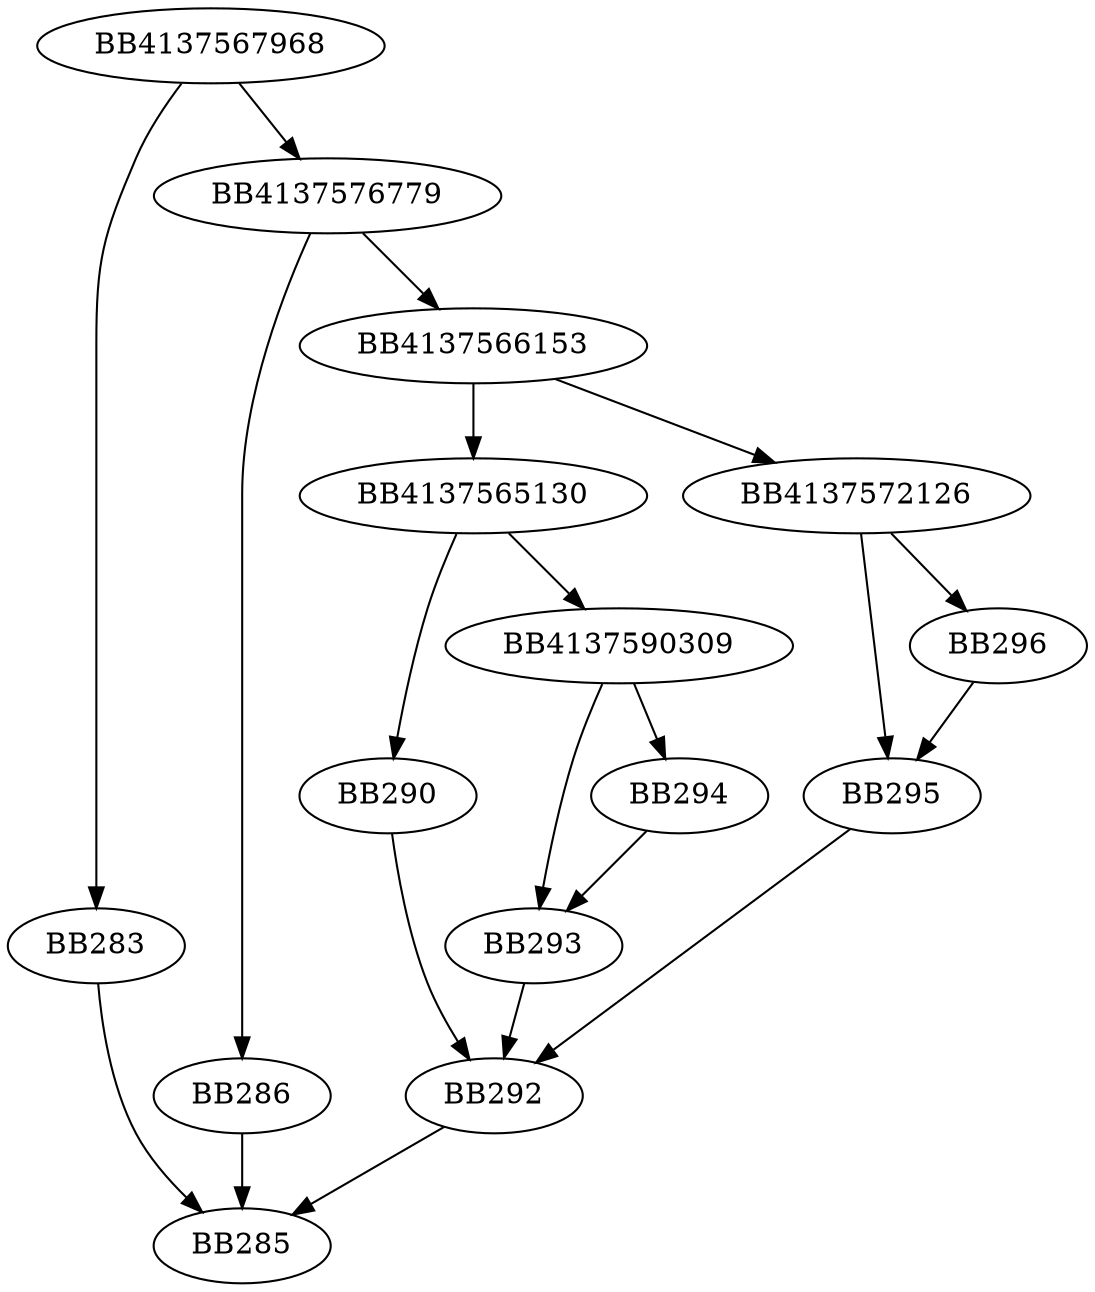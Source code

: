 digraph G{
	BB4137567968->BB283;
	BB4137567968->BB4137576779;
	BB283->BB285;
	BB4137576779->BB286;
	BB4137576779->BB4137566153;
	BB286->BB285;
	BB4137566153->BB4137565130;
	BB4137566153->BB4137572126;
	BB4137565130->BB290;
	BB4137565130->BB4137590309;
	BB290->BB292;
	BB4137590309->BB293;
	BB4137590309->BB294;
	BB294->BB293;
	BB293->BB292;
	BB4137572126->BB295;
	BB4137572126->BB296;
	BB296->BB295;
	BB295->BB292;
	BB292->BB285;
}
